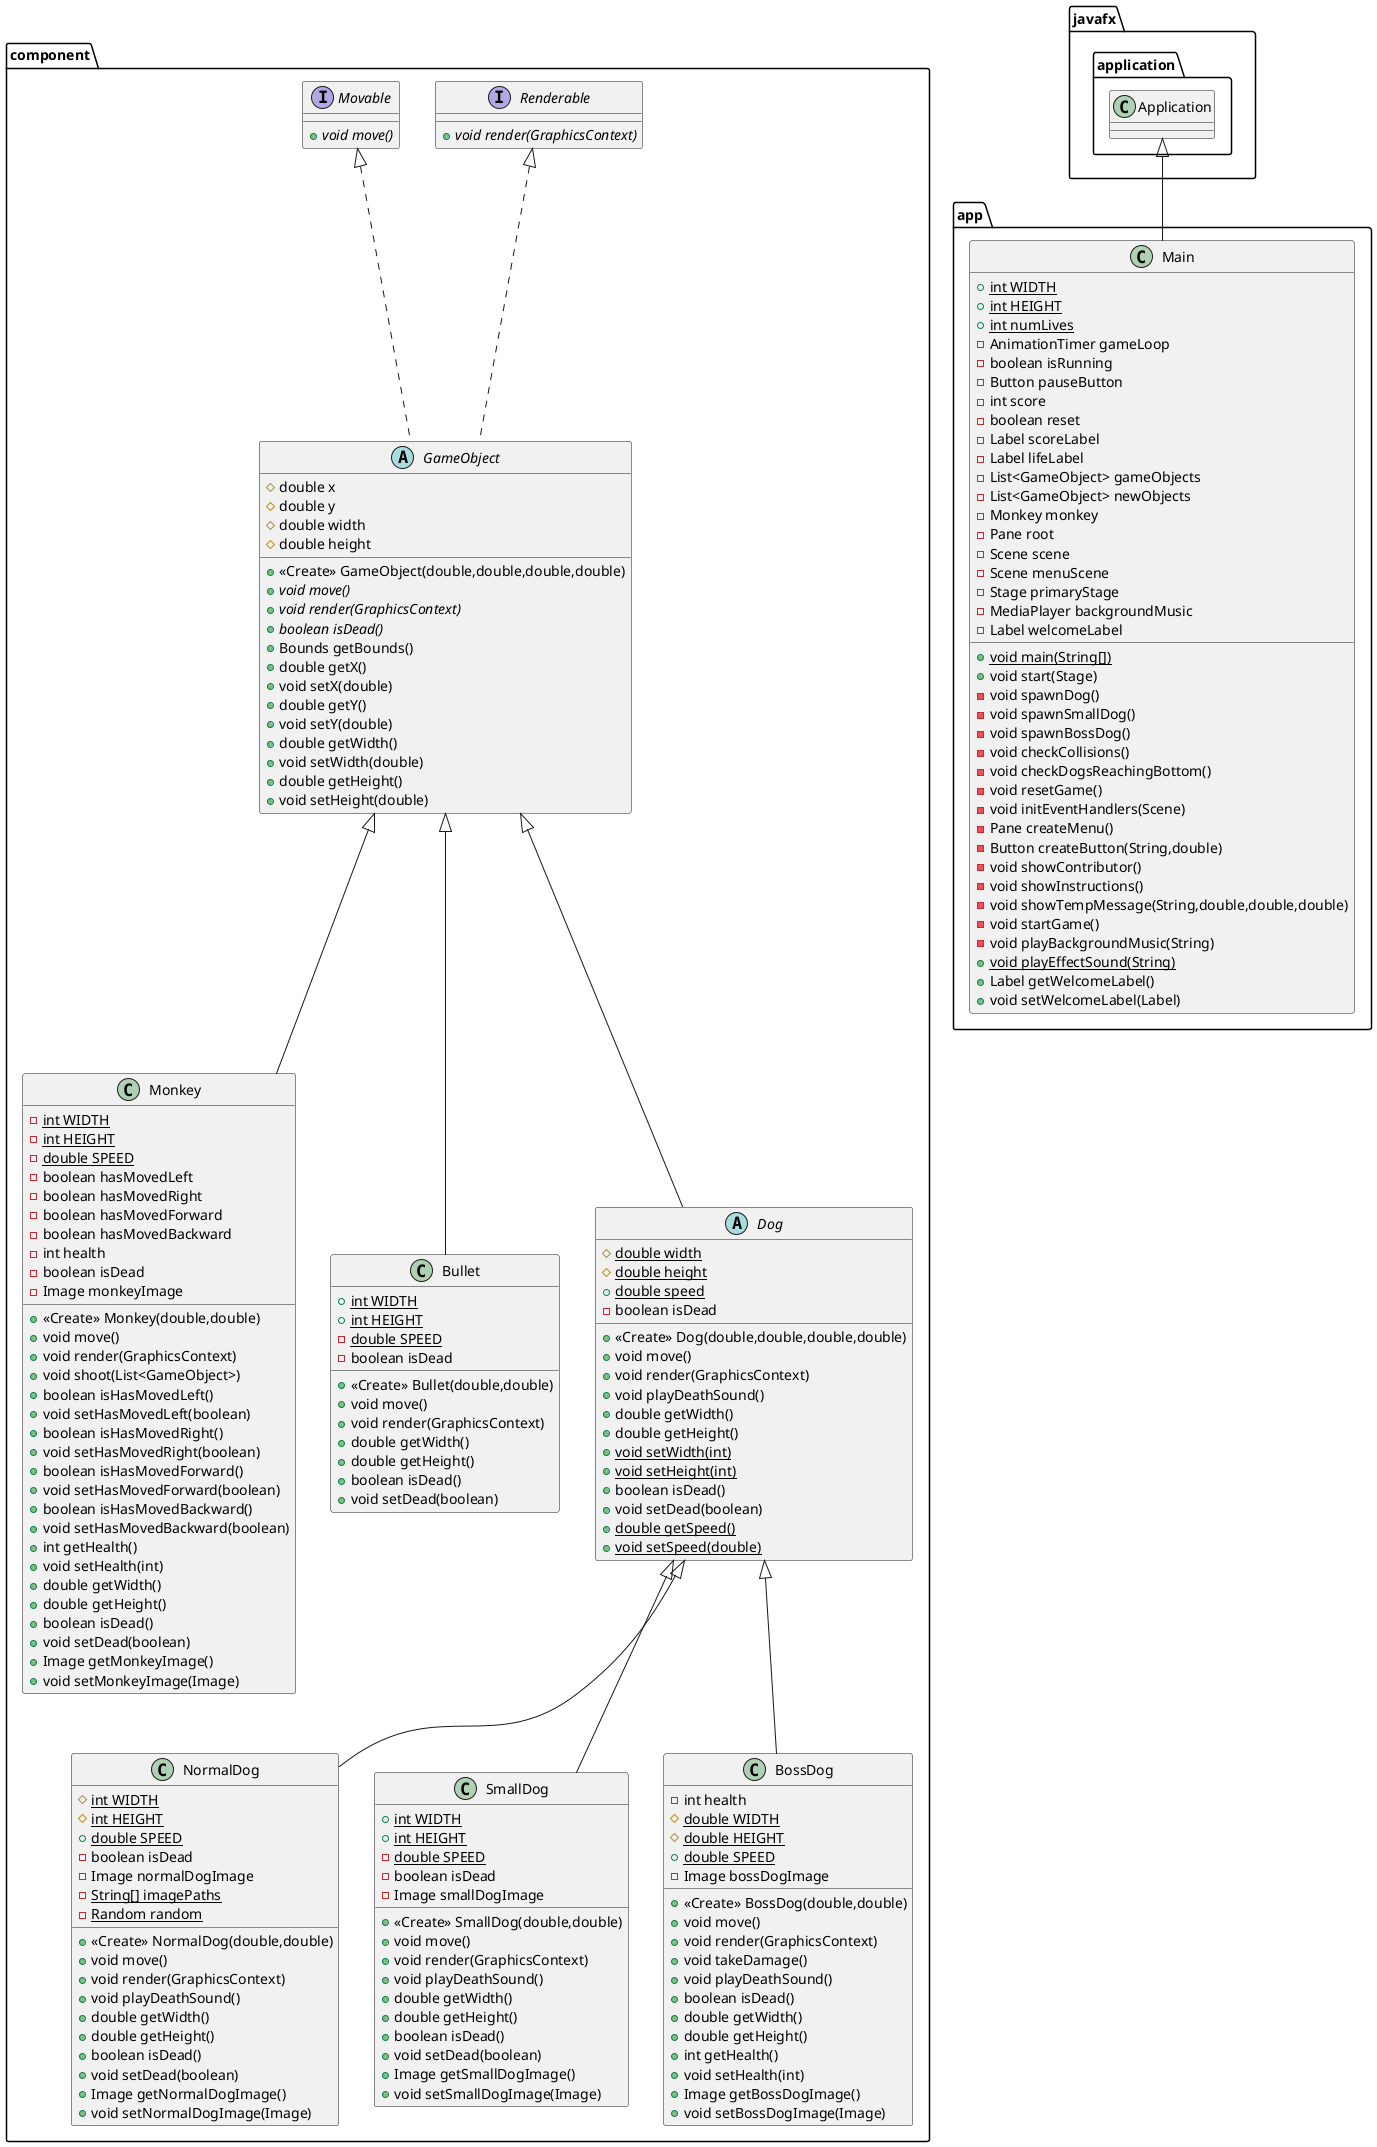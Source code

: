 @startuml
interface component.Renderable {
+ {abstract}void render(GraphicsContext)
}
class app.Main {
+ {static} int WIDTH
+ {static} int HEIGHT
+ {static} int numLives
- AnimationTimer gameLoop
- boolean isRunning
- Button pauseButton
- int score
- boolean reset
- Label scoreLabel
- Label lifeLabel
- List<GameObject> gameObjects
- List<GameObject> newObjects
- Monkey monkey
- Pane root
- Scene scene
- Scene menuScene
- Stage primaryStage
- MediaPlayer backgroundMusic
- Label welcomeLabel
+ {static} void main(String[])
+ void start(Stage)
- void spawnDog()
- void spawnSmallDog()
- void spawnBossDog()
- void checkCollisions()
- void checkDogsReachingBottom()
- void resetGame()
- void initEventHandlers(Scene)
- Pane createMenu()
- Button createButton(String,double)
- void showContributor()
- void showInstructions()
- void showTempMessage(String,double,double,double)
- void startGame()
- void playBackgroundMusic(String)
+ {static} void playEffectSound(String)
+ Label getWelcomeLabel()
+ void setWelcomeLabel(Label)
}
class component.NormalDog {
# {static} int WIDTH
# {static} int HEIGHT
+ {static} double SPEED
- boolean isDead
- Image normalDogImage
- {static} String[] imagePaths
- {static} Random random
+ <<Create>> NormalDog(double,double)
+ void move()
+ void render(GraphicsContext)
+ void playDeathSound()
+ double getWidth()
+ double getHeight()
+ boolean isDead()
+ void setDead(boolean)
+ Image getNormalDogImage()
+ void setNormalDogImage(Image)
}
abstract class component.GameObject {
# double x
# double y
# double width
# double height
+ <<Create>> GameObject(double,double,double,double)
+ {abstract}void move()
+ {abstract}void render(GraphicsContext)
+ {abstract}boolean isDead()
+ Bounds getBounds()
+ double getX()
+ void setX(double)
+ double getY()
+ void setY(double)
+ double getWidth()
+ void setWidth(double)
+ double getHeight()
+ void setHeight(double)
}
class component.Monkey {
- {static} int WIDTH
- {static} int HEIGHT
- {static} double SPEED
- boolean hasMovedLeft
- boolean hasMovedRight
- boolean hasMovedForward
- boolean hasMovedBackward
- int health
- boolean isDead
- Image monkeyImage
+ <<Create>> Monkey(double,double)
+ void move()
+ void render(GraphicsContext)
+ void shoot(List<GameObject>)
+ boolean isHasMovedLeft()
+ void setHasMovedLeft(boolean)
+ boolean isHasMovedRight()
+ void setHasMovedRight(boolean)
+ boolean isHasMovedForward()
+ void setHasMovedForward(boolean)
+ boolean isHasMovedBackward()
+ void setHasMovedBackward(boolean)
+ int getHealth()
+ void setHealth(int)
+ double getWidth()
+ double getHeight()
+ boolean isDead()
+ void setDead(boolean)
+ Image getMonkeyImage()
+ void setMonkeyImage(Image)
}
class component.SmallDog {
+ {static} int WIDTH
+ {static} int HEIGHT
- {static} double SPEED
- boolean isDead
- Image smallDogImage
+ <<Create>> SmallDog(double,double)
+ void move()
+ void render(GraphicsContext)
+ void playDeathSound()
+ double getWidth()
+ double getHeight()
+ boolean isDead()
+ void setDead(boolean)
+ Image getSmallDogImage()
+ void setSmallDogImage(Image)
}
class component.Bullet {
+ {static} int WIDTH
+ {static} int HEIGHT
- {static} double SPEED
- boolean isDead
+ <<Create>> Bullet(double,double)
+ void move()
+ void render(GraphicsContext)
+ double getWidth()
+ double getHeight()
+ boolean isDead()
+ void setDead(boolean)
}
interface component.Movable {
+ {abstract}void move()
}
abstract class component.Dog {
# {static} double width
# {static} double height
+ {static} double speed
- boolean isDead
+ <<Create>> Dog(double,double,double,double)
+ void move()
+ void render(GraphicsContext)
+ void playDeathSound()
+ double getWidth()
+ double getHeight()
+ {static} void setWidth(int)
+ {static} void setHeight(int)
+ boolean isDead()
+ void setDead(boolean)
+ {static} double getSpeed()
+ {static} void setSpeed(double)
}
class component.BossDog {
- int health
# {static} double WIDTH
# {static} double HEIGHT
+ {static} double SPEED
- Image bossDogImage
+ <<Create>> BossDog(double,double)
+ void move()
+ void render(GraphicsContext)
+ void takeDamage()
+ void playDeathSound()
+ boolean isDead()
+ double getWidth()
+ double getHeight()
+ int getHealth()
+ void setHealth(int)
+ Image getBossDogImage()
+ void setBossDogImage(Image)
}


javafx.application.Application <|-- app.Main
component.Dog <|-- component.NormalDog
component.Movable <|.. component.GameObject
component.Renderable <|.. component.GameObject
component.GameObject <|-- component.Monkey
component.Dog <|-- component.SmallDog
component.GameObject <|-- component.Bullet
component.GameObject <|-- component.Dog
component.Dog <|-- component.BossDog
@enduml